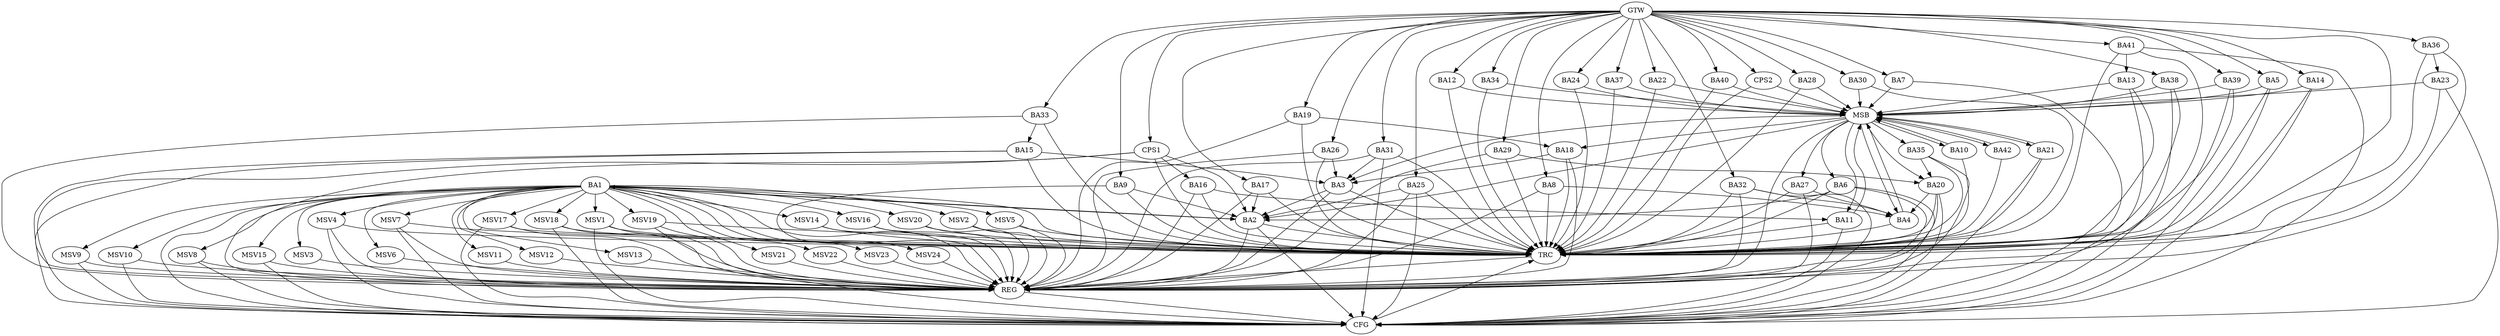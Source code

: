 strict digraph G {
  BA1 [ label="BA1" ];
  BA2 [ label="BA2" ];
  BA3 [ label="BA3" ];
  BA4 [ label="BA4" ];
  BA5 [ label="BA5" ];
  BA6 [ label="BA6" ];
  BA7 [ label="BA7" ];
  BA8 [ label="BA8" ];
  BA9 [ label="BA9" ];
  BA10 [ label="BA10" ];
  BA11 [ label="BA11" ];
  BA12 [ label="BA12" ];
  BA13 [ label="BA13" ];
  BA14 [ label="BA14" ];
  BA15 [ label="BA15" ];
  BA16 [ label="BA16" ];
  BA17 [ label="BA17" ];
  BA18 [ label="BA18" ];
  BA19 [ label="BA19" ];
  BA20 [ label="BA20" ];
  BA21 [ label="BA21" ];
  BA22 [ label="BA22" ];
  BA23 [ label="BA23" ];
  BA24 [ label="BA24" ];
  BA25 [ label="BA25" ];
  BA26 [ label="BA26" ];
  BA27 [ label="BA27" ];
  BA28 [ label="BA28" ];
  BA29 [ label="BA29" ];
  BA30 [ label="BA30" ];
  BA31 [ label="BA31" ];
  BA32 [ label="BA32" ];
  BA33 [ label="BA33" ];
  BA34 [ label="BA34" ];
  BA35 [ label="BA35" ];
  BA36 [ label="BA36" ];
  BA37 [ label="BA37" ];
  BA38 [ label="BA38" ];
  BA39 [ label="BA39" ];
  BA40 [ label="BA40" ];
  BA41 [ label="BA41" ];
  BA42 [ label="BA42" ];
  CPS1 [ label="CPS1" ];
  CPS2 [ label="CPS2" ];
  GTW [ label="GTW" ];
  REG [ label="REG" ];
  MSB [ label="MSB" ];
  CFG [ label="CFG" ];
  TRC [ label="TRC" ];
  MSV1 [ label="MSV1" ];
  MSV2 [ label="MSV2" ];
  MSV3 [ label="MSV3" ];
  MSV4 [ label="MSV4" ];
  MSV5 [ label="MSV5" ];
  MSV6 [ label="MSV6" ];
  MSV7 [ label="MSV7" ];
  MSV8 [ label="MSV8" ];
  MSV9 [ label="MSV9" ];
  MSV10 [ label="MSV10" ];
  MSV11 [ label="MSV11" ];
  MSV12 [ label="MSV12" ];
  MSV13 [ label="MSV13" ];
  MSV14 [ label="MSV14" ];
  MSV15 [ label="MSV15" ];
  MSV16 [ label="MSV16" ];
  MSV17 [ label="MSV17" ];
  MSV18 [ label="MSV18" ];
  MSV19 [ label="MSV19" ];
  MSV20 [ label="MSV20" ];
  MSV21 [ label="MSV21" ];
  MSV22 [ label="MSV22" ];
  MSV23 [ label="MSV23" ];
  MSV24 [ label="MSV24" ];
  BA1 -> BA2;
  BA2 -> BA1;
  BA3 -> BA2;
  BA6 -> BA2;
  BA8 -> BA4;
  BA9 -> BA2;
  BA15 -> BA3;
  BA16 -> BA11;
  BA17 -> BA2;
  BA18 -> BA3;
  BA19 -> BA18;
  BA20 -> BA4;
  BA25 -> BA2;
  BA26 -> BA3;
  BA27 -> BA4;
  BA29 -> BA20;
  BA31 -> BA3;
  BA32 -> BA4;
  BA33 -> BA15;
  BA35 -> BA20;
  BA36 -> BA23;
  BA41 -> BA13;
  CPS1 -> BA16;
  CPS1 -> BA2;
  GTW -> BA5;
  GTW -> BA7;
  GTW -> BA8;
  GTW -> BA9;
  GTW -> BA12;
  GTW -> BA14;
  GTW -> BA17;
  GTW -> BA19;
  GTW -> BA22;
  GTW -> BA24;
  GTW -> BA25;
  GTW -> BA26;
  GTW -> BA28;
  GTW -> BA29;
  GTW -> BA30;
  GTW -> BA31;
  GTW -> BA32;
  GTW -> BA33;
  GTW -> BA34;
  GTW -> BA36;
  GTW -> BA37;
  GTW -> BA38;
  GTW -> BA39;
  GTW -> BA40;
  GTW -> BA41;
  GTW -> CPS1;
  GTW -> CPS2;
  BA1 -> REG;
  BA2 -> REG;
  BA3 -> REG;
  BA6 -> REG;
  BA8 -> REG;
  BA9 -> REG;
  BA15 -> REG;
  BA16 -> REG;
  BA17 -> REG;
  BA18 -> REG;
  BA19 -> REG;
  BA20 -> REG;
  BA25 -> REG;
  BA26 -> REG;
  BA27 -> REG;
  BA29 -> REG;
  BA31 -> REG;
  BA32 -> REG;
  BA33 -> REG;
  BA35 -> REG;
  BA36 -> REG;
  BA41 -> REG;
  CPS1 -> REG;
  BA4 -> MSB;
  MSB -> BA3;
  MSB -> REG;
  BA5 -> MSB;
  MSB -> BA4;
  BA7 -> MSB;
  BA10 -> MSB;
  MSB -> BA2;
  BA11 -> MSB;
  BA12 -> MSB;
  BA13 -> MSB;
  MSB -> BA6;
  BA14 -> MSB;
  BA21 -> MSB;
  MSB -> BA18;
  BA22 -> MSB;
  MSB -> BA20;
  BA23 -> MSB;
  MSB -> BA11;
  BA24 -> MSB;
  BA28 -> MSB;
  BA30 -> MSB;
  BA34 -> MSB;
  BA37 -> MSB;
  MSB -> BA10;
  BA38 -> MSB;
  BA39 -> MSB;
  BA40 -> MSB;
  BA42 -> MSB;
  CPS2 -> MSB;
  MSB -> BA35;
  MSB -> BA42;
  MSB -> BA27;
  MSB -> BA21;
  BA41 -> CFG;
  BA6 -> CFG;
  BA15 -> CFG;
  CPS1 -> CFG;
  BA23 -> CFG;
  BA38 -> CFG;
  BA39 -> CFG;
  BA1 -> CFG;
  BA13 -> CFG;
  BA2 -> CFG;
  BA14 -> CFG;
  BA32 -> CFG;
  BA31 -> CFG;
  BA11 -> CFG;
  BA5 -> CFG;
  BA25 -> CFG;
  BA20 -> CFG;
  BA21 -> CFG;
  REG -> CFG;
  BA1 -> TRC;
  BA2 -> TRC;
  BA3 -> TRC;
  BA4 -> TRC;
  BA5 -> TRC;
  BA6 -> TRC;
  BA7 -> TRC;
  BA8 -> TRC;
  BA9 -> TRC;
  BA10 -> TRC;
  BA11 -> TRC;
  BA12 -> TRC;
  BA13 -> TRC;
  BA14 -> TRC;
  BA15 -> TRC;
  BA16 -> TRC;
  BA17 -> TRC;
  BA18 -> TRC;
  BA19 -> TRC;
  BA20 -> TRC;
  BA21 -> TRC;
  BA22 -> TRC;
  BA23 -> TRC;
  BA24 -> TRC;
  BA25 -> TRC;
  BA26 -> TRC;
  BA27 -> TRC;
  BA28 -> TRC;
  BA29 -> TRC;
  BA30 -> TRC;
  BA31 -> TRC;
  BA32 -> TRC;
  BA33 -> TRC;
  BA34 -> TRC;
  BA35 -> TRC;
  BA36 -> TRC;
  BA37 -> TRC;
  BA38 -> TRC;
  BA39 -> TRC;
  BA40 -> TRC;
  BA41 -> TRC;
  BA42 -> TRC;
  CPS1 -> TRC;
  CPS2 -> TRC;
  GTW -> TRC;
  CFG -> TRC;
  TRC -> REG;
  BA1 -> MSV1;
  MSV1 -> REG;
  MSV1 -> TRC;
  MSV1 -> CFG;
  BA1 -> MSV2;
  BA1 -> MSV3;
  BA1 -> MSV4;
  BA1 -> MSV5;
  BA1 -> MSV6;
  MSV2 -> REG;
  MSV2 -> TRC;
  MSV3 -> REG;
  MSV4 -> REG;
  MSV4 -> TRC;
  MSV4 -> CFG;
  MSV5 -> REG;
  MSV5 -> TRC;
  MSV6 -> REG;
  BA1 -> MSV7;
  MSV7 -> REG;
  MSV7 -> TRC;
  MSV7 -> CFG;
  BA1 -> MSV8;
  BA1 -> MSV9;
  MSV8 -> REG;
  MSV8 -> CFG;
  MSV9 -> REG;
  MSV9 -> CFG;
  BA1 -> MSV10;
  BA1 -> MSV11;
  MSV10 -> REG;
  MSV10 -> CFG;
  MSV11 -> REG;
  BA1 -> MSV12;
  BA1 -> MSV13;
  MSV12 -> REG;
  MSV13 -> REG;
  BA1 -> MSV14;
  MSV14 -> REG;
  MSV14 -> TRC;
  BA1 -> MSV15;
  BA1 -> MSV16;
  BA1 -> MSV17;
  MSV15 -> REG;
  MSV15 -> CFG;
  MSV16 -> REG;
  MSV16 -> TRC;
  MSV17 -> REG;
  MSV17 -> TRC;
  MSV17 -> CFG;
  BA1 -> MSV18;
  MSV18 -> REG;
  MSV18 -> TRC;
  MSV18 -> CFG;
  BA1 -> MSV19;
  BA1 -> MSV20;
  MSV19 -> REG;
  MSV19 -> TRC;
  MSV19 -> CFG;
  MSV20 -> REG;
  MSV20 -> TRC;
  BA1 -> MSV21;
  MSV21 -> REG;
  BA1 -> MSV22;
  MSV22 -> REG;
  BA1 -> MSV23;
  BA1 -> MSV24;
  MSV23 -> REG;
  MSV24 -> REG;
}
